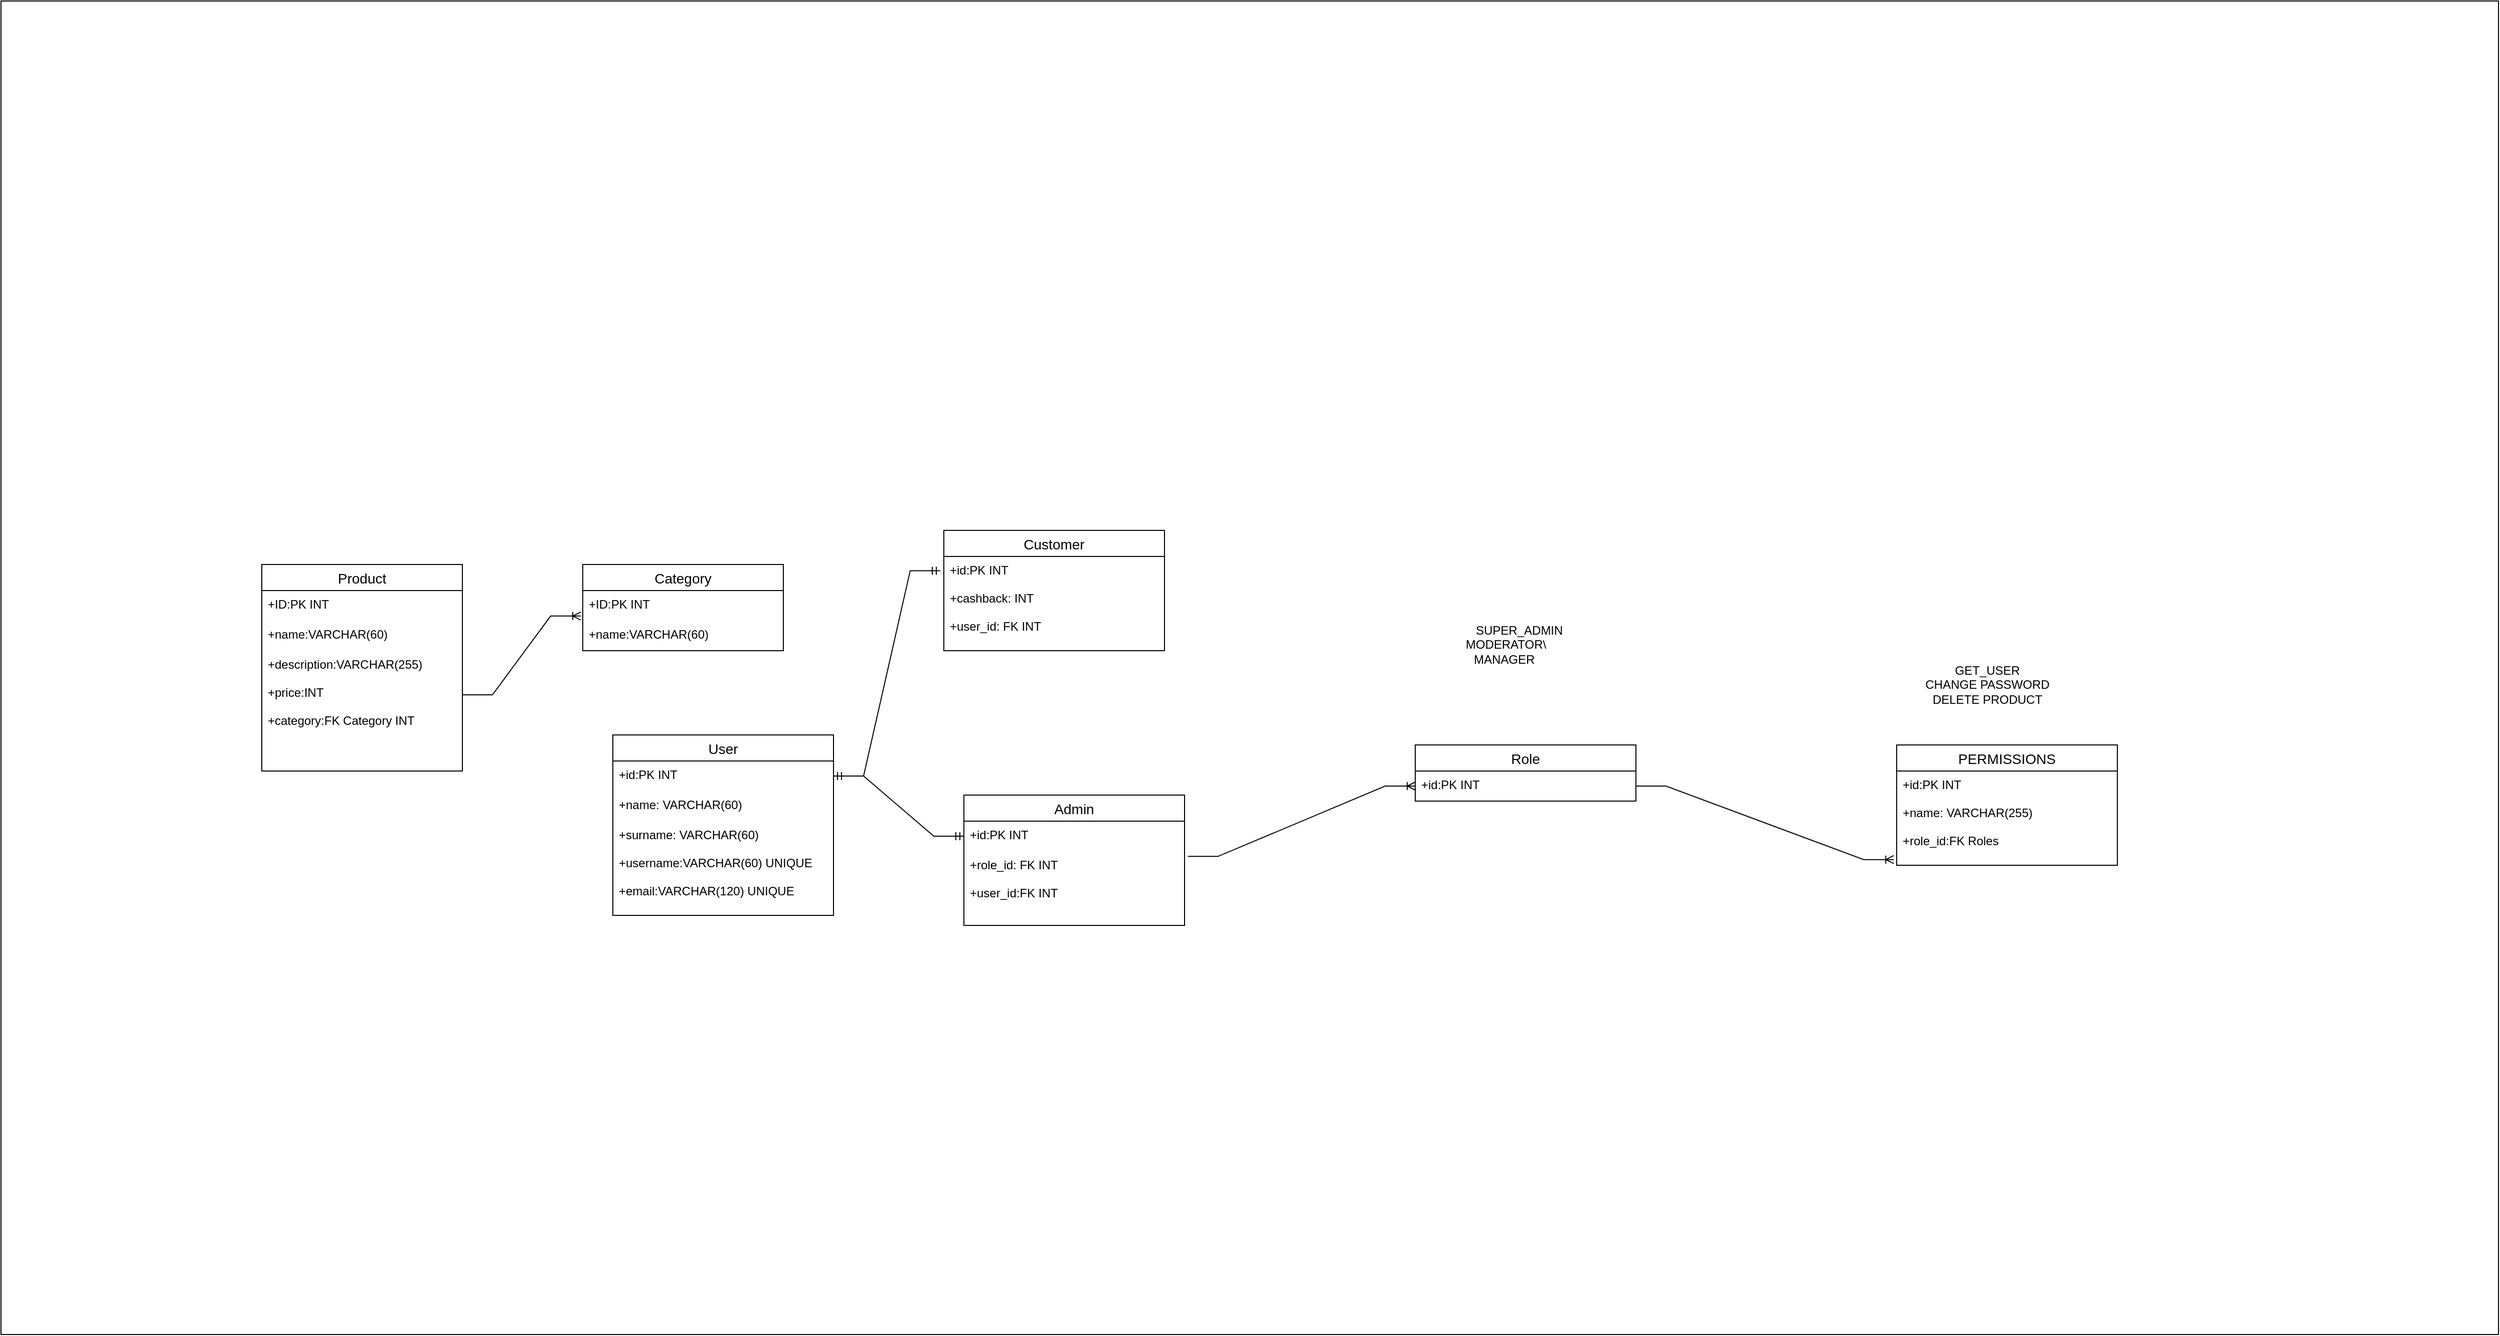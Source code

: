 <mxfile version="20.8.13" type="device"><diagram id="R2lEEEUBdFMjLlhIrx00" name="Page-1"><mxGraphModel dx="6800" dy="1937" grid="1" gridSize="10" guides="1" tooltips="1" connect="1" arrows="1" fold="1" page="1" pageScale="1" pageWidth="3300" pageHeight="4681" math="0" shadow="0" extFonts="Permanent Marker^https://fonts.googleapis.com/css?family=Permanent+Marker"><root><mxCell id="0"/><mxCell id="1" parent="0"/><mxCell id="1ycUnK2kA8ohKnKZFO0L-33" value="" style="rounded=0;whiteSpace=wrap;html=1;" vertex="1" parent="1"><mxGeometry x="-170" y="312" width="2490" height="1330" as="geometry"/></mxCell><mxCell id="1ycUnK2kA8ohKnKZFO0L-62" value="Product" style="swimlane;fontStyle=0;childLayout=stackLayout;horizontal=1;startSize=26;horizontalStack=0;resizeParent=1;resizeParentMax=0;resizeLast=0;collapsible=1;marginBottom=0;align=center;fontSize=14;" vertex="1" parent="1"><mxGeometry x="90" y="874" width="200" height="206" as="geometry"/></mxCell><mxCell id="1ycUnK2kA8ohKnKZFO0L-63" value="+ID:PK INT" style="text;strokeColor=none;fillColor=none;spacingLeft=4;spacingRight=4;overflow=hidden;rotatable=0;points=[[0,0.5],[1,0.5]];portConstraint=eastwest;fontSize=12;" vertex="1" parent="1ycUnK2kA8ohKnKZFO0L-62"><mxGeometry y="26" width="200" height="30" as="geometry"/></mxCell><mxCell id="1ycUnK2kA8ohKnKZFO0L-64" value="+name:VARCHAR(60)" style="text;strokeColor=none;fillColor=none;spacingLeft=4;spacingRight=4;overflow=hidden;rotatable=0;points=[[0,0.5],[1,0.5]];portConstraint=eastwest;fontSize=12;" vertex="1" parent="1ycUnK2kA8ohKnKZFO0L-62"><mxGeometry y="56" width="200" height="30" as="geometry"/></mxCell><mxCell id="1ycUnK2kA8ohKnKZFO0L-65" value="+description:VARCHAR(255)&#10;&#10;+price:INT&#10;&#10;+category:FK Category INT" style="text;strokeColor=none;fillColor=none;spacingLeft=4;spacingRight=4;overflow=hidden;rotatable=0;points=[[0,0.5],[1,0.5]];portConstraint=eastwest;fontSize=12;" vertex="1" parent="1ycUnK2kA8ohKnKZFO0L-62"><mxGeometry y="86" width="200" height="120" as="geometry"/></mxCell><mxCell id="1ycUnK2kA8ohKnKZFO0L-66" value="Category" style="swimlane;fontStyle=0;childLayout=stackLayout;horizontal=1;startSize=26;horizontalStack=0;resizeParent=1;resizeParentMax=0;resizeLast=0;collapsible=1;marginBottom=0;align=center;fontSize=14;" vertex="1" parent="1"><mxGeometry x="410" y="874" width="200" height="86" as="geometry"/></mxCell><mxCell id="1ycUnK2kA8ohKnKZFO0L-67" value="+ID:PK INT" style="text;strokeColor=none;fillColor=none;spacingLeft=4;spacingRight=4;overflow=hidden;rotatable=0;points=[[0,0.5],[1,0.5]];portConstraint=eastwest;fontSize=12;" vertex="1" parent="1ycUnK2kA8ohKnKZFO0L-66"><mxGeometry y="26" width="200" height="30" as="geometry"/></mxCell><mxCell id="1ycUnK2kA8ohKnKZFO0L-68" value="+name:VARCHAR(60)" style="text;strokeColor=none;fillColor=none;spacingLeft=4;spacingRight=4;overflow=hidden;rotatable=0;points=[[0,0.5],[1,0.5]];portConstraint=eastwest;fontSize=12;" vertex="1" parent="1ycUnK2kA8ohKnKZFO0L-66"><mxGeometry y="56" width="200" height="30" as="geometry"/></mxCell><mxCell id="1ycUnK2kA8ohKnKZFO0L-69" value="" style="edgeStyle=entityRelationEdgeStyle;fontSize=12;html=1;endArrow=ERoneToMany;rounded=0;entryX=-0.01;entryY=0.847;entryDx=0;entryDy=0;entryPerimeter=0;" edge="1" target="1ycUnK2kA8ohKnKZFO0L-67" parent="1"><mxGeometry width="100" height="100" relative="1" as="geometry"><mxPoint x="290" y="1004" as="sourcePoint"/><mxPoint x="390" y="904" as="targetPoint"/></mxGeometry></mxCell><mxCell id="1ycUnK2kA8ohKnKZFO0L-70" value="User" style="swimlane;fontStyle=0;childLayout=stackLayout;horizontal=1;startSize=26;horizontalStack=0;resizeParent=1;resizeParentMax=0;resizeLast=0;collapsible=1;marginBottom=0;align=center;fontSize=14;" vertex="1" parent="1"><mxGeometry x="440" y="1044" width="220" height="180" as="geometry"/></mxCell><mxCell id="1ycUnK2kA8ohKnKZFO0L-71" value="+id:PK INT" style="text;strokeColor=none;fillColor=none;spacingLeft=4;spacingRight=4;overflow=hidden;rotatable=0;points=[[0,0.5],[1,0.5]];portConstraint=eastwest;fontSize=12;" vertex="1" parent="1ycUnK2kA8ohKnKZFO0L-70"><mxGeometry y="26" width="220" height="30" as="geometry"/></mxCell><mxCell id="1ycUnK2kA8ohKnKZFO0L-72" value="+name: VARCHAR(60)" style="text;strokeColor=none;fillColor=none;spacingLeft=4;spacingRight=4;overflow=hidden;rotatable=0;points=[[0,0.5],[1,0.5]];portConstraint=eastwest;fontSize=12;" vertex="1" parent="1ycUnK2kA8ohKnKZFO0L-70"><mxGeometry y="56" width="220" height="30" as="geometry"/></mxCell><mxCell id="1ycUnK2kA8ohKnKZFO0L-73" value="+surname: VARCHAR(60)&#10;&#10;+username:VARCHAR(60) UNIQUE&#10;&#10;+email:VARCHAR(120) UNIQUE" style="text;strokeColor=none;fillColor=none;spacingLeft=4;spacingRight=4;overflow=hidden;rotatable=0;points=[[0,0.5],[1,0.5]];portConstraint=eastwest;fontSize=12;" vertex="1" parent="1ycUnK2kA8ohKnKZFO0L-70"><mxGeometry y="86" width="220" height="94" as="geometry"/></mxCell><mxCell id="1ycUnK2kA8ohKnKZFO0L-74" value="Customer" style="swimlane;fontStyle=0;childLayout=stackLayout;horizontal=1;startSize=26;horizontalStack=0;resizeParent=1;resizeParentMax=0;resizeLast=0;collapsible=1;marginBottom=0;align=center;fontSize=14;" vertex="1" parent="1"><mxGeometry x="770" y="840" width="220" height="120" as="geometry"/></mxCell><mxCell id="1ycUnK2kA8ohKnKZFO0L-75" value="+id:PK INT&#10;&#10;+cashback: INT&#10;&#10;+user_id: FK INT" style="text;strokeColor=none;fillColor=none;spacingLeft=4;spacingRight=4;overflow=hidden;rotatable=0;points=[[0,0.5],[1,0.5]];portConstraint=eastwest;fontSize=12;" vertex="1" parent="1ycUnK2kA8ohKnKZFO0L-74"><mxGeometry y="26" width="220" height="94" as="geometry"/></mxCell><mxCell id="1ycUnK2kA8ohKnKZFO0L-76" value="" style="edgeStyle=entityRelationEdgeStyle;fontSize=12;html=1;endArrow=ERmandOne;startArrow=ERmandOne;rounded=0;entryX=-0.016;entryY=0.151;entryDx=0;entryDy=0;entryPerimeter=0;" edge="1" source="1ycUnK2kA8ohKnKZFO0L-71" target="1ycUnK2kA8ohKnKZFO0L-75" parent="1"><mxGeometry width="100" height="100" relative="1" as="geometry"><mxPoint x="660" y="1080" as="sourcePoint"/><mxPoint x="750" y="980" as="targetPoint"/></mxGeometry></mxCell><mxCell id="1ycUnK2kA8ohKnKZFO0L-77" value="Admin" style="swimlane;fontStyle=0;childLayout=stackLayout;horizontal=1;startSize=26;horizontalStack=0;resizeParent=1;resizeParentMax=0;resizeLast=0;collapsible=1;marginBottom=0;align=center;fontSize=14;" vertex="1" parent="1"><mxGeometry x="790" y="1104" width="220" height="130" as="geometry"/></mxCell><mxCell id="1ycUnK2kA8ohKnKZFO0L-78" value="+id:PK INT" style="text;strokeColor=none;fillColor=none;spacingLeft=4;spacingRight=4;overflow=hidden;rotatable=0;points=[[0,0.5],[1,0.5]];portConstraint=eastwest;fontSize=12;" vertex="1" parent="1ycUnK2kA8ohKnKZFO0L-77"><mxGeometry y="26" width="220" height="30" as="geometry"/></mxCell><mxCell id="1ycUnK2kA8ohKnKZFO0L-79" value="+role_id: FK INT&#10;&#10;+user_id:FK INT" style="text;strokeColor=none;fillColor=none;spacingLeft=4;spacingRight=4;overflow=hidden;rotatable=0;points=[[0,0.5],[1,0.5]];portConstraint=eastwest;fontSize=12;" vertex="1" parent="1ycUnK2kA8ohKnKZFO0L-77"><mxGeometry y="56" width="220" height="74" as="geometry"/></mxCell><mxCell id="1ycUnK2kA8ohKnKZFO0L-80" value="" style="edgeStyle=entityRelationEdgeStyle;fontSize=12;html=1;endArrow=ERmandOne;startArrow=ERmandOne;rounded=0;" edge="1" source="1ycUnK2kA8ohKnKZFO0L-71" target="1ycUnK2kA8ohKnKZFO0L-78" parent="1"><mxGeometry width="100" height="100" relative="1" as="geometry"><mxPoint x="670" y="1133.81" as="sourcePoint"/><mxPoint x="776.48" y="934.004" as="targetPoint"/></mxGeometry></mxCell><mxCell id="1ycUnK2kA8ohKnKZFO0L-81" value="Role" style="swimlane;fontStyle=0;childLayout=stackLayout;horizontal=1;startSize=26;horizontalStack=0;resizeParent=1;resizeParentMax=0;resizeLast=0;collapsible=1;marginBottom=0;align=center;fontSize=14;" vertex="1" parent="1"><mxGeometry x="1240" y="1054" width="220" height="56" as="geometry"/></mxCell><mxCell id="1ycUnK2kA8ohKnKZFO0L-82" value="+id:PK INT" style="text;strokeColor=none;fillColor=none;spacingLeft=4;spacingRight=4;overflow=hidden;rotatable=0;points=[[0,0.5],[1,0.5]];portConstraint=eastwest;fontSize=12;" vertex="1" parent="1ycUnK2kA8ohKnKZFO0L-81"><mxGeometry y="26" width="220" height="30" as="geometry"/></mxCell><mxCell id="1ycUnK2kA8ohKnKZFO0L-83" value="" style="edgeStyle=entityRelationEdgeStyle;fontSize=12;html=1;endArrow=ERoneToMany;rounded=0;exitX=1.015;exitY=0.07;exitDx=0;exitDy=0;exitPerimeter=0;" edge="1" source="1ycUnK2kA8ohKnKZFO0L-79" target="1ycUnK2kA8ohKnKZFO0L-82" parent="1"><mxGeometry width="100" height="100" relative="1" as="geometry"><mxPoint x="790" y="1504" as="sourcePoint"/><mxPoint x="890" y="1404" as="targetPoint"/></mxGeometry></mxCell><mxCell id="1ycUnK2kA8ohKnKZFO0L-84" value="PERMISSIONS" style="swimlane;fontStyle=0;childLayout=stackLayout;horizontal=1;startSize=26;horizontalStack=0;resizeParent=1;resizeParentMax=0;resizeLast=0;collapsible=1;marginBottom=0;align=center;fontSize=14;" vertex="1" parent="1"><mxGeometry x="1720" y="1054" width="220" height="120" as="geometry"/></mxCell><mxCell id="1ycUnK2kA8ohKnKZFO0L-85" value="+id:PK INT&#10;&#10;+name: VARCHAR(255)&#10;&#10;+role_id:FK Roles" style="text;strokeColor=none;fillColor=none;spacingLeft=4;spacingRight=4;overflow=hidden;rotatable=0;points=[[0,0.5],[1,0.5]];portConstraint=eastwest;fontSize=12;" vertex="1" parent="1ycUnK2kA8ohKnKZFO0L-84"><mxGeometry y="26" width="220" height="94" as="geometry"/></mxCell><mxCell id="1ycUnK2kA8ohKnKZFO0L-86" value="&lt;span style=&quot;white-space: pre;&quot;&gt;&#9;&lt;/span&gt;SUPER_ADMIN&lt;br&gt;MODERATOR\&lt;br&gt;MANAGER&amp;nbsp;" style="text;html=1;align=center;verticalAlign=middle;resizable=0;points=[];autosize=1;strokeColor=none;fillColor=none;" vertex="1" parent="1"><mxGeometry x="1260" y="924" width="140" height="60" as="geometry"/></mxCell><mxCell id="1ycUnK2kA8ohKnKZFO0L-87" value="GET_USER&lt;br&gt;CHANGE PASSWORD&lt;br&gt;DELETE PRODUCT" style="text;html=1;align=center;verticalAlign=middle;resizable=0;points=[];autosize=1;strokeColor=none;fillColor=none;" vertex="1" parent="1"><mxGeometry x="1735" y="964" width="150" height="60" as="geometry"/></mxCell><mxCell id="1ycUnK2kA8ohKnKZFO0L-88" value="" style="edgeStyle=entityRelationEdgeStyle;fontSize=12;html=1;endArrow=ERoneToMany;rounded=0;exitX=1;exitY=0.5;exitDx=0;exitDy=0;entryX=-0.013;entryY=0.94;entryDx=0;entryDy=0;entryPerimeter=0;" edge="1" source="1ycUnK2kA8ohKnKZFO0L-82" target="1ycUnK2kA8ohKnKZFO0L-85" parent="1"><mxGeometry width="100" height="100" relative="1" as="geometry"><mxPoint x="1540" y="1474" as="sourcePoint"/><mxPoint x="1640" y="1374" as="targetPoint"/></mxGeometry></mxCell></root></mxGraphModel></diagram></mxfile>